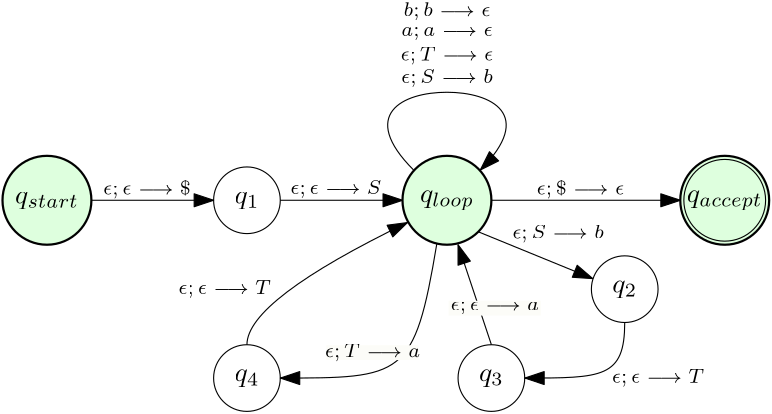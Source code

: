 <?xml version="1.0"?>
<!DOCTYPE ipe SYSTEM "ipe.dtd">
<ipe version="70218" creator="Ipe 7.2.28">
<info created="D:20241017115839" modified="D:20250113185147"/>
<ipestyle name="basic">
<symbol name="arrow/arc(spx)">
<path stroke="sym-stroke" fill="sym-stroke" pen="sym-pen">
0 0 m
-1 0.333 l
-1 -0.333 l
h
</path>
</symbol>
<symbol name="arrow/farc(spx)">
<path stroke="sym-stroke" fill="white" pen="sym-pen">
0 0 m
-1 0.333 l
-1 -0.333 l
h
</path>
</symbol>
<symbol name="arrow/ptarc(spx)">
<path stroke="sym-stroke" fill="sym-stroke" pen="sym-pen">
0 0 m
-1 0.333 l
-0.8 0 l
-1 -0.333 l
h
</path>
</symbol>
<symbol name="arrow/fptarc(spx)">
<path stroke="sym-stroke" fill="white" pen="sym-pen">
0 0 m
-1 0.333 l
-0.8 0 l
-1 -0.333 l
h
</path>
</symbol>
<symbol name="mark/circle(sx)" transformations="translations">
<path fill="sym-stroke">
0.6 0 0 0.6 0 0 e
0.4 0 0 0.4 0 0 e
</path>
</symbol>
<symbol name="mark/disk(sx)" transformations="translations">
<path fill="sym-stroke">
0.6 0 0 0.6 0 0 e
</path>
</symbol>
<symbol name="mark/fdisk(sfx)" transformations="translations">
<group>
<path fill="sym-fill">
0.5 0 0 0.5 0 0 e
</path>
<path fill="sym-stroke" fillrule="eofill">
0.6 0 0 0.6 0 0 e
0.4 0 0 0.4 0 0 e
</path>
</group>
</symbol>
<symbol name="mark/box(sx)" transformations="translations">
<path fill="sym-stroke" fillrule="eofill">
-0.6 -0.6 m
0.6 -0.6 l
0.6 0.6 l
-0.6 0.6 l
h
-0.4 -0.4 m
0.4 -0.4 l
0.4 0.4 l
-0.4 0.4 l
h
</path>
</symbol>
<symbol name="mark/square(sx)" transformations="translations">
<path fill="sym-stroke">
-0.6 -0.6 m
0.6 -0.6 l
0.6 0.6 l
-0.6 0.6 l
h
</path>
</symbol>
<symbol name="mark/fsquare(sfx)" transformations="translations">
<group>
<path fill="sym-fill">
-0.5 -0.5 m
0.5 -0.5 l
0.5 0.5 l
-0.5 0.5 l
h
</path>
<path fill="sym-stroke" fillrule="eofill">
-0.6 -0.6 m
0.6 -0.6 l
0.6 0.6 l
-0.6 0.6 l
h
-0.4 -0.4 m
0.4 -0.4 l
0.4 0.4 l
-0.4 0.4 l
h
</path>
</group>
</symbol>
<symbol name="mark/cross(sx)" transformations="translations">
<group>
<path fill="sym-stroke">
-0.43 -0.57 m
0.57 0.43 l
0.43 0.57 l
-0.57 -0.43 l
h
</path>
<path fill="sym-stroke">
-0.43 0.57 m
0.57 -0.43 l
0.43 -0.57 l
-0.57 0.43 l
h
</path>
</group>
</symbol>
<symbol name="arrow/fnormal(spx)">
<path stroke="sym-stroke" fill="white" pen="sym-pen">
0 0 m
-1 0.333 l
-1 -0.333 l
h
</path>
</symbol>
<symbol name="arrow/pointed(spx)">
<path stroke="sym-stroke" fill="sym-stroke" pen="sym-pen">
0 0 m
-1 0.333 l
-0.8 0 l
-1 -0.333 l
h
</path>
</symbol>
<symbol name="arrow/fpointed(spx)">
<path stroke="sym-stroke" fill="white" pen="sym-pen">
0 0 m
-1 0.333 l
-0.8 0 l
-1 -0.333 l
h
</path>
</symbol>
<symbol name="arrow/linear(spx)">
<path stroke="sym-stroke" pen="sym-pen">
-1 0.333 m
0 0 l
-1 -0.333 l
</path>
</symbol>
<symbol name="arrow/fdouble(spx)">
<path stroke="sym-stroke" fill="white" pen="sym-pen">
0 0 m
-1 0.333 l
-1 -0.333 l
h
-1 0 m
-2 0.333 l
-2 -0.333 l
h
</path>
</symbol>
<symbol name="arrow/double(spx)">
<path stroke="sym-stroke" fill="sym-stroke" pen="sym-pen">
0 0 m
-1 0.333 l
-1 -0.333 l
h
-1 0 m
-2 0.333 l
-2 -0.333 l
h
</path>
</symbol>
<symbol name="arrow/mid-normal(spx)">
<path stroke="sym-stroke" fill="sym-stroke" pen="sym-pen">
0.5 0 m
-0.5 0.333 l
-0.5 -0.333 l
h
</path>
</symbol>
<symbol name="arrow/mid-fnormal(spx)">
<path stroke="sym-stroke" fill="white" pen="sym-pen">
0.5 0 m
-0.5 0.333 l
-0.5 -0.333 l
h
</path>
</symbol>
<symbol name="arrow/mid-pointed(spx)">
<path stroke="sym-stroke" fill="sym-stroke" pen="sym-pen">
0.5 0 m
-0.5 0.333 l
-0.3 0 l
-0.5 -0.333 l
h
</path>
</symbol>
<symbol name="arrow/mid-fpointed(spx)">
<path stroke="sym-stroke" fill="white" pen="sym-pen">
0.5 0 m
-0.5 0.333 l
-0.3 0 l
-0.5 -0.333 l
h
</path>
</symbol>
<symbol name="arrow/mid-double(spx)">
<path stroke="sym-stroke" fill="sym-stroke" pen="sym-pen">
1 0 m
0 0.333 l
0 -0.333 l
h
0 0 m
-1 0.333 l
-1 -0.333 l
h
</path>
</symbol>
<symbol name="arrow/mid-fdouble(spx)">
<path stroke="sym-stroke" fill="white" pen="sym-pen">
1 0 m
0 0.333 l
0 -0.333 l
h
0 0 m
-1 0.333 l
-1 -0.333 l
h
</path>
</symbol>
<anglesize name="22.5 deg" value="22.5"/>
<anglesize name="30 deg" value="30"/>
<anglesize name="45 deg" value="45"/>
<anglesize name="60 deg" value="60"/>
<anglesize name="90 deg" value="90"/>
<arrowsize name="large" value="10"/>
<arrowsize name="small" value="5"/>
<arrowsize name="tiny" value="3"/>
<color name="blue" value="0 0 1"/>
<color name="brown" value="0.647 0.165 0.165"/>
<color name="darkblue" value="0 0 0.545"/>
<color name="darkcyan" value="0 0.545 0.545"/>
<color name="darkgray" value="0.663"/>
<color name="darkgreen" value="0 0.392 0"/>
<color name="darkmagenta" value="0.545 0 0.545"/>
<color name="darkorange" value="1 0.549 0"/>
<color name="darkred" value="0.545 0 0"/>
<color name="gold" value="1 0.843 0"/>
<color name="gray" value="0.745"/>
<color name="green" value="0 1 0"/>
<color name="lightblue" value="0.678 0.847 0.902"/>
<color name="lightcyan" value="0.878 1 1"/>
<color name="lightgray" value="0.827"/>
<color name="lightgreen" value="0.565 0.933 0.565"/>
<color name="lightyellow" value="1 1 0.878"/>
<color name="navy" value="0 0 0.502"/>
<color name="orange" value="1 0.647 0"/>
<color name="pink" value="1 0.753 0.796"/>
<color name="purple" value="0.627 0.125 0.941"/>
<color name="red" value="1 0 0"/>
<color name="seagreen" value="0.18 0.545 0.341"/>
<color name="turquoise" value="0.251 0.878 0.816"/>
<color name="violet" value="0.933 0.51 0.933"/>
<color name="yellow" value="1 1 0"/>
<dashstyle name="dash dot dotted" value="[4 2 1 2 1 2] 0"/>
<dashstyle name="dash dotted" value="[4 2 1 2] 0"/>
<dashstyle name="dashed" value="[4] 0"/>
<dashstyle name="dotted" value="[1 3] 0"/>
<gridsize name="10 pts (~3.5 mm)" value="10"/>
<gridsize name="14 pts (~5 mm)" value="14"/>
<gridsize name="16 pts (~6 mm)" value="16"/>
<gridsize name="20 pts (~7 mm)" value="20"/>
<gridsize name="28 pts (~10 mm)" value="28"/>
<gridsize name="32 pts (~12 mm)" value="32"/>
<gridsize name="4 pts" value="4"/>
<gridsize name="56 pts (~20 mm)" value="56"/>
<gridsize name="8 pts (~3 mm)" value="8"/>
<opacity name="10%" value="0.1"/>
<opacity name="30%" value="0.3"/>
<opacity name="50%" value="0.5"/>
<opacity name="75%" value="0.75"/>
<pen name="fat" value="1.2"/>
<pen name="heavier" value="0.8"/>
<pen name="ultrafat" value="2"/>
<symbolsize name="large" value="5"/>
<symbolsize name="small" value="2"/>
<symbolsize name="tiny" value="1.1"/>
<textsize name="Huge" value="\Huge"/>
<textsize name="LARGE" value="\LARGE"/>
<textsize name="Large" value="\Large"/>
<textsize name="footnote" value="\footnotesize"/>
<textsize name="huge" value="\huge"/>
<textsize name="large" value="\large"/>
<textsize name="script" value="\scriptsize"/>
<textsize name="small" value="\small"/>
<textsize name="tiny" value="\tiny"/>
<textstyle name="center" begin="\begin{center}" end="\end{center}"/>
<textstyle name="item" begin="\begin{itemize}\item{}" end="\end{itemize}"/>
<textstyle name="itemize" begin="\begin{itemize}" end="\end{itemize}"/>
<tiling name="falling" angle="-60" step="4" width="1"/>
<tiling name="rising" angle="30" step="4" width="1"/>
</ipestyle>
<page>
<layer name="alpha"/>
<view layers="alpha" active="alpha"/>
<path layer="alpha" stroke="black" fill="0.749 1 0.749" pen="heavier" opacity="50%" stroke-opacity="opaque">
16 0 0 16 292 688 e
</path>
<path matrix="1 0 0 1 -100 0" stroke="black" fill="0.749 1 0.749" pen="heavier" opacity="50%" stroke-opacity="opaque">
16 0 0 16 292 688 e
</path>
<path matrix="1 0 0 1 -244 0" stroke="black" fill="0.749 1 0.749" pen="heavier" opacity="50%" stroke-opacity="opaque">
16 0 0 16 292 688 e
</path>
<text matrix="1 0 0 1 -16 0" transformations="translations" pos="136 688" stroke="black" type="label" width="8.917" height="4.297" depth="1.93" halign="center" valign="center" style="math">q_1</text>
<path stroke="black">
12 0 0 12 120 688 e
</path>
<path stroke="black" arrow="normal/normal">
64 688 m
108 688 l
</path>
<path stroke="black" arrow="normal/normal">
132 688 m
176 688 l
</path>
<text matrix="1 0 0 1 -52 4" transformations="translations" pos="136 688" stroke="black" type="label" width="31.572" height="5.236" depth="1.35" halign="center" valign="center" size="script" style="math">\epsilon;\epsilon\longrightarrow \$</text>
<text matrix="1 0 0 1 16 4" transformations="translations" pos="136 688" stroke="black" type="label" width="32.874" height="4.771" depth="1.35" halign="center" valign="center" size="script" style="math">\epsilon;\epsilon\longrightarrow S</text>
<path stroke="black" arrow="normal/normal">
208 688 m
276 688 l
</path>
<text matrix="1 0 0 1 104 4" transformations="translations" pos="136 688" stroke="black" type="label" width="31.572" height="5.236" depth="1.35" halign="center" valign="center" size="script" style="math">\epsilon;\$\longrightarrow \epsilon</text>
<text matrix="1 0 0 1 -88 0" transformations="translations" pos="136 688" stroke="black" type="label" width="22.96" height="4.297" depth="1.93" halign="center" valign="center" style="math">q_{start}</text>
<text matrix="1 0 0 1 56 0" transformations="translations" pos="136 688" stroke="black" type="label" width="19.477" height="4.29" depth="2.85" halign="center" valign="center" style="math">q_{loop}</text>
<text matrix="1 0 0 1 156 0" transformations="translations" pos="136 688" stroke="black" type="label" width="27.284" height="4.29" depth="2.85" halign="center" valign="center" style="math">q_{accept}</text>
<path matrix="1 0 0 1 0 -1.11504" stroke="black" arrow="normal/normal" opacity="50%" stroke-opacity="opaque">
180 700 m
160 720
192 736
224 720
204 700 c
</path>
<text matrix="1 0 0 1 56 44" transformations="translations" pos="136 688" stroke="black" type="label" width="33.057" height="4.849" depth="1.35" halign="center" valign="center" size="script" style="math">\epsilon;S\longrightarrow b</text>
<text matrix="1 0 0 1 56 52" transformations="translations" pos="136 688" stroke="black" type="label" width="33.379" height="4.771" depth="1.35" halign="center" valign="center" size="script" style="math">\epsilon;T\longrightarrow \epsilon</text>
<text matrix="1 0 0 1 56 60" transformations="translations" pos="136 688" stroke="black" type="label" width="32.923" height="3.009" depth="1.35" halign="center" valign="center" size="script" style="math">a;a\longrightarrow \epsilon</text>
<text matrix="1 0 0 1 56 68" transformations="translations" pos="136 688" stroke="black" type="label" width="31.288" height="4.849" depth="1.35" halign="center" valign="center" size="script" style="math">b;b\longrightarrow \epsilon</text>
<text matrix="1 0 0 1 120 -32" transformations="translations" pos="136 688" stroke="black" type="label" width="8.917" height="4.297" depth="1.93" halign="center" valign="center" style="math">q_2</text>
<path matrix="1 0 0 1 136 -32" stroke="black">
12 0 0 12 120 688 e
</path>
<text matrix="1 0 0 1 72 -64" transformations="translations" pos="136 688" stroke="black" type="label" width="8.917" height="4.297" depth="1.93" halign="center" valign="center" style="math">q_3</text>
<path matrix="1 0 0 1 88 -64" stroke="black">
12 0 0 12 120 688 e
</path>
<text matrix="1 0 0 1 -16 -64" transformations="translations" pos="136 688" stroke="black" type="label" width="8.917" height="4.297" depth="1.93" halign="center" valign="center" style="math">q_4</text>
<path matrix="1 0 0 1 0 -64" stroke="black">
12 0 0 12 120 688 e
</path>
<path matrix="1.01211 0 0 1.01211 -2.46388 -8.19565" stroke="black" arrow="normal/normal" opacity="50%" stroke-opacity="opaque">
203.408 676.601 m
244 660 l
</path>
<text matrix="1 0 0 1 96 -12" transformations="translations" pos="136 688" stroke="black" type="label" width="33.057" height="4.849" depth="1.35" halign="center" valign="center" size="script" style="math">\epsilon;S\longrightarrow b</text>
<path stroke="black" arrow="normal/normal" opacity="50%" stroke-opacity="opaque">
256 644 m
256 624
248 624
220 624 c
</path>
<text matrix="1 0 0 1 132 -64" transformations="translations" pos="136 688" stroke="black" type="label" width="33.379" height="4.771" depth="1.35" halign="center" valign="center" size="script" style="math">\epsilon;\epsilon\longrightarrow T</text>
<path stroke="black" arrow="normal/normal" opacity="50%" stroke-opacity="opaque">
208 636 m
196 672 l
</path>
<path matrix="1 0 0 1 5.20527 -2.83924" fill="0.988 0.988 0.969">
187.376 654.662 m
187.376 649.319 l
220.583 649.319 l
220.583 654.662 l
h
</path>
<text matrix="1 0 0 1 73.2056 -38.8392" transformations="translations" pos="136 688" stroke="black" type="label" width="31.923" height="3.009" depth="1.35" halign="center" valign="center" size="script" style="math">\epsilon;\epsilon\longrightarrow a</text>
<path matrix="1.00614 0 0 1.00614 -0.810372 -3.83085" stroke="black" arrow="normal/normal">
188 672 m
180 624
176 624
132 624 c
</path>
<path matrix="1 0 0 1 -38.7947 -18.8392" fill="0.988 0.988 0.969">
187.376 654.662 m
187.376 649.319 l
220.583 649.319 l
220.583 654.662 l
h
</path>
<text matrix="1 0 0 1 29.2056 -54.8392" transformations="translations" pos="136 688" stroke="black" type="label" width="34.38" height="4.771" depth="1.35" halign="center" valign="center" size="script" style="math">\epsilon ;T \longrightarrow a</text>
<path stroke="black" arrow="normal/normal">
120 636 m
120 652
177.783 679.974 c
</path>
<text matrix="1 0 0 1 -24 -32" transformations="translations" pos="136 688" stroke="black" type="label" width="33.379" height="4.771" depth="1.35" halign="center" valign="center" size="script" style="math">\epsilon;\epsilon\longrightarrow T</text>
<path stroke="black">
14.7149 0 0 14.7149 292 688 e
</path>
</page>
</ipe>
